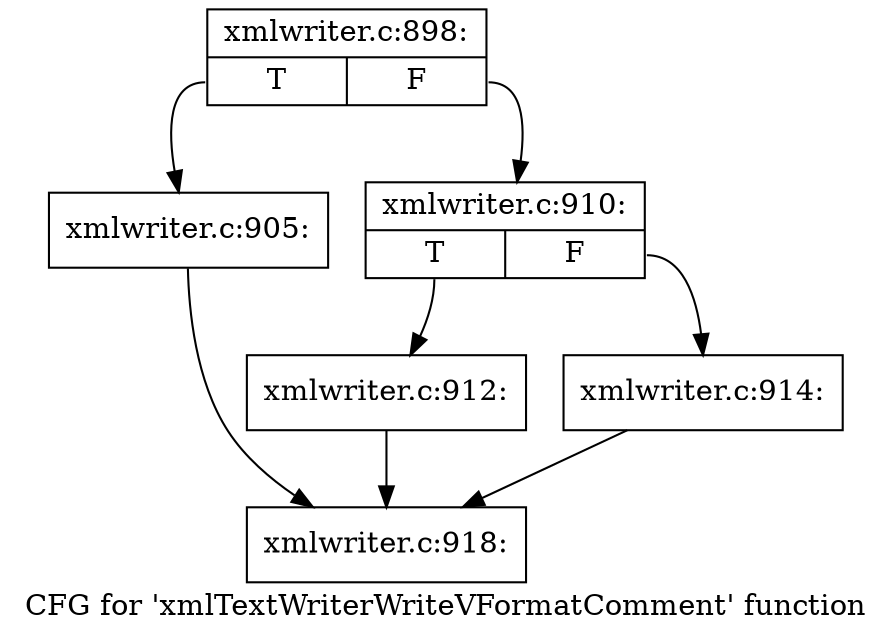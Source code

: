 digraph "CFG for 'xmlTextWriterWriteVFormatComment' function" {
	label="CFG for 'xmlTextWriterWriteVFormatComment' function";

	Node0x3f403a0 [shape=record,label="{xmlwriter.c:898:|{<s0>T|<s1>F}}"];
	Node0x3f403a0:s0 -> Node0x3f50ed0;
	Node0x3f403a0:s1 -> Node0x3f50f20;
	Node0x3f50ed0 [shape=record,label="{xmlwriter.c:905:}"];
	Node0x3f50ed0 -> Node0x3f4e2e0;
	Node0x3f50f20 [shape=record,label="{xmlwriter.c:910:|{<s0>T|<s1>F}}"];
	Node0x3f50f20:s0 -> Node0x3f52080;
	Node0x3f50f20:s1 -> Node0x3f523b0;
	Node0x3f52080 [shape=record,label="{xmlwriter.c:912:}"];
	Node0x3f52080 -> Node0x3f4e2e0;
	Node0x3f523b0 [shape=record,label="{xmlwriter.c:914:}"];
	Node0x3f523b0 -> Node0x3f4e2e0;
	Node0x3f4e2e0 [shape=record,label="{xmlwriter.c:918:}"];
}
